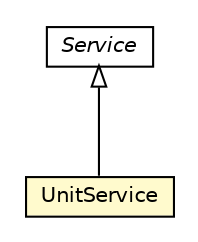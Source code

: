 #!/usr/local/bin/dot
#
# Class diagram 
# Generated by UMLGraph version R5_6-24-gf6e263 (http://www.umlgraph.org/)
#

digraph G {
	edge [fontname="Helvetica",fontsize=10,labelfontname="Helvetica",labelfontsize=10];
	node [fontname="Helvetica",fontsize=10,shape=plaintext];
	nodesep=0.25;
	ranksep=0.5;
	// org.universAAL.middleware.service.owl.Service
	c8333071 [label=<<table title="org.universAAL.middleware.service.owl.Service" border="0" cellborder="1" cellspacing="0" cellpadding="2" port="p" href="../../../middleware/service/owl/Service.html">
		<tr><td><table border="0" cellspacing="0" cellpadding="1">
<tr><td align="center" balign="center"><font face="Helvetica-Oblique"> Service </font></td></tr>
		</table></td></tr>
		</table>>, URL="../../../middleware/service/owl/Service.html", fontname="Helvetica", fontcolor="black", fontsize=10.0];
	// org.universAAL.ontology.unit.services.UnitService
	c8333312 [label=<<table title="org.universAAL.ontology.unit.services.UnitService" border="0" cellborder="1" cellspacing="0" cellpadding="2" port="p" bgcolor="lemonChiffon" href="./UnitService.html">
		<tr><td><table border="0" cellspacing="0" cellpadding="1">
<tr><td align="center" balign="center"> UnitService </td></tr>
		</table></td></tr>
		</table>>, URL="./UnitService.html", fontname="Helvetica", fontcolor="black", fontsize=10.0];
	//org.universAAL.ontology.unit.services.UnitService extends org.universAAL.middleware.service.owl.Service
	c8333071:p -> c8333312:p [dir=back,arrowtail=empty];
}

